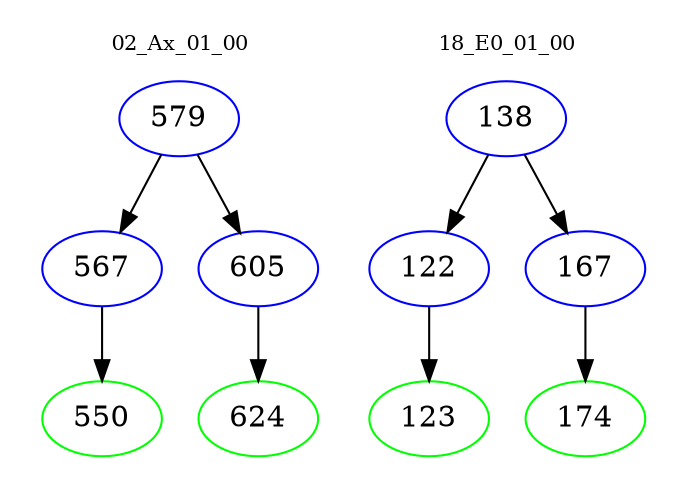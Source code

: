 digraph{
subgraph cluster_0 {
color = white
label = "02_Ax_01_00";
fontsize=10;
T0_579 [label="579", color="blue"]
T0_579 -> T0_567 [color="black"]
T0_567 [label="567", color="blue"]
T0_567 -> T0_550 [color="black"]
T0_550 [label="550", color="green"]
T0_579 -> T0_605 [color="black"]
T0_605 [label="605", color="blue"]
T0_605 -> T0_624 [color="black"]
T0_624 [label="624", color="green"]
}
subgraph cluster_1 {
color = white
label = "18_E0_01_00";
fontsize=10;
T1_138 [label="138", color="blue"]
T1_138 -> T1_122 [color="black"]
T1_122 [label="122", color="blue"]
T1_122 -> T1_123 [color="black"]
T1_123 [label="123", color="green"]
T1_138 -> T1_167 [color="black"]
T1_167 [label="167", color="blue"]
T1_167 -> T1_174 [color="black"]
T1_174 [label="174", color="green"]
}
}
